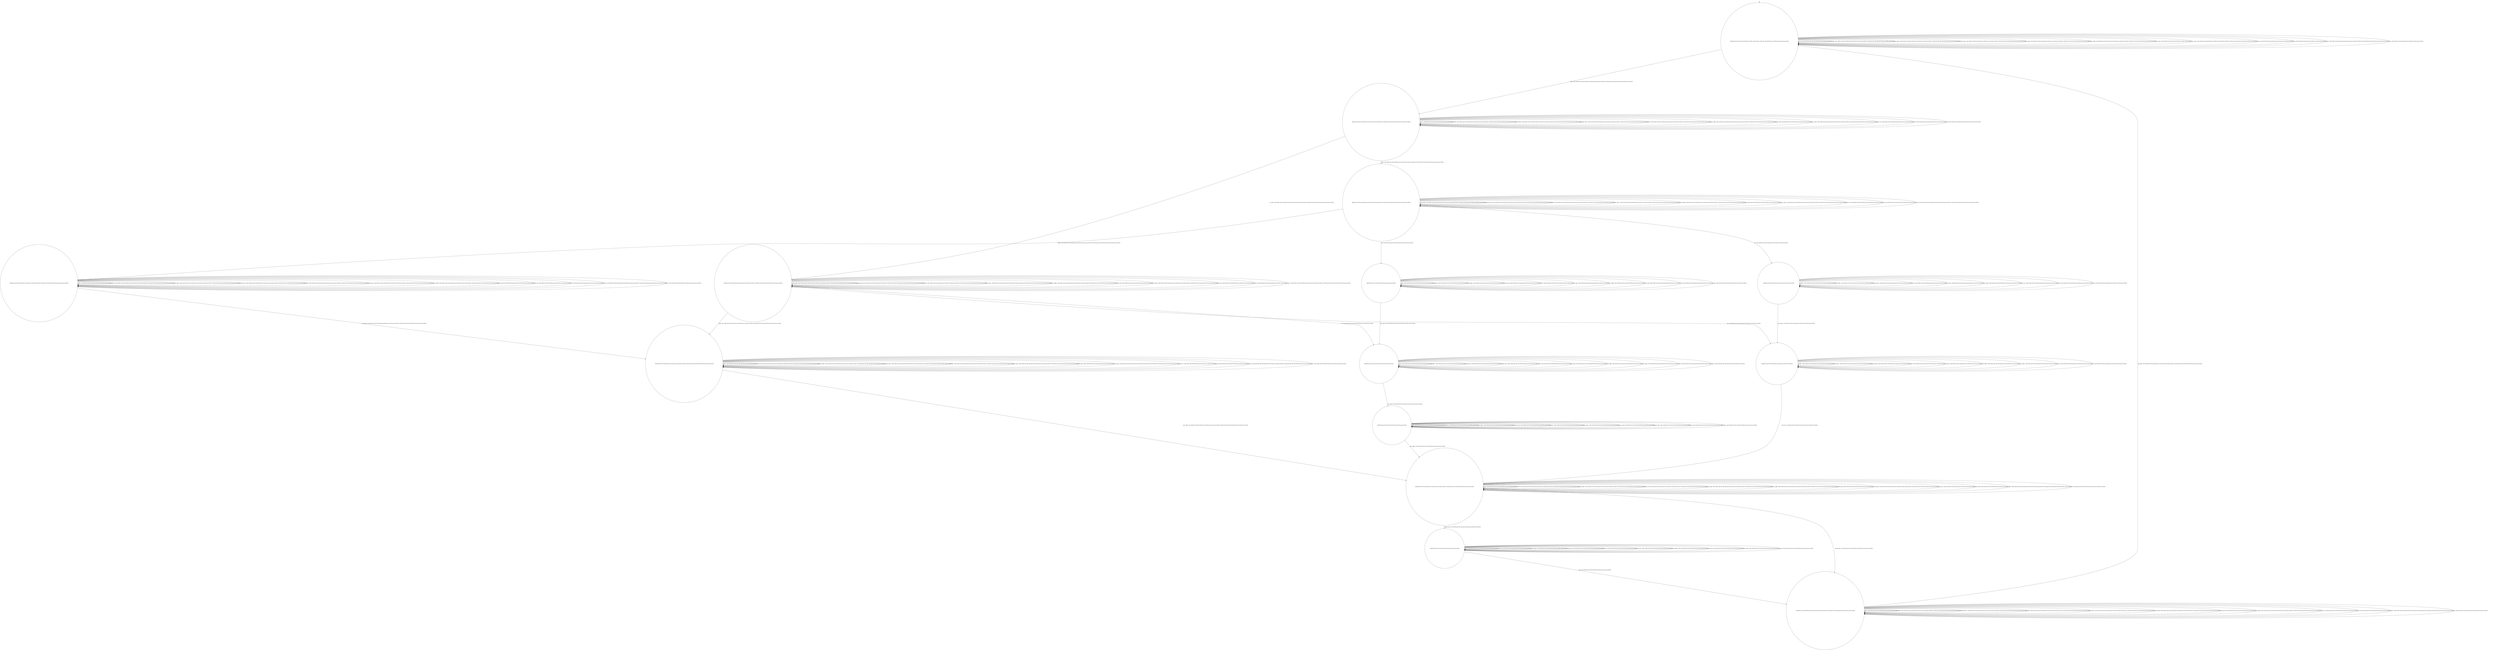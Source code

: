 digraph g {
	edge [lblstyle="above, sloped"];
	s0 [shape="circle" label="0@[((EUR and COF and CAP and TON and not DOL and not TEA) or (DOL and COF and TEA and not TON and not CAP and not EUR))]"];
	s1 [shape="circle" label="1@[((DOL and COF and TEA and not TON and not CAP and not EUR) or (EUR and COF and CAP and TON and not DOL and not TEA))]"];
	s2 [shape="circle" label="2@[((DOL and COF and TEA and not TON and not CAP and not EUR) or (EUR and COF and CAP and TON and not DOL and not TEA))]"];
	s3 [shape="circle" label="3@[((DOL and COF and TEA and not TON and not CAP and not EUR) or (EUR and COF and CAP and TON and not DOL and not TEA))]"];
	s4 [shape="circle" label="4@[((EUR and COF and CAP and TON and not DOL and not TEA))]"];
	s5 [shape="circle" label="5@[((DOL and COF and TEA and not TON and not CAP and not EUR) or (EUR and COF and CAP and TON and not DOL and not TEA))]"];
	s6 [shape="circle" label="6@[((EUR and COF and CAP and TON and not DOL and not TEA))]"];
	s7 [shape="circle" label="7@[((DOL and COF and TEA and not TON and not CAP and not EUR) or (EUR and COF and CAP and TON and not DOL and not TEA))]"];
	s8 [shape="circle" label="8@[((DOL and COF and TEA and not TON and not CAP and not EUR) or (EUR and COF and CAP and TON and not DOL and not TEA))]"];
	s9 [shape="circle" label="9@[((EUR and COF and CAP and TON and not DOL and not TEA))]"];
	s10 [shape="circle" label="10@[((EUR and COF and CAP and TON and not DOL and not TEA))]"];
	s11 [shape="circle" label="11@[((DOL and COF and TEA and not TON and not CAP and not EUR) or (EUR and COF and CAP and TON and not DOL and not TEA))]"];
	s12 [shape="circle" label="12@[((DOL and COF and TEA and not TON and not CAP and not EUR))]"];
	s13 [shape="circle" label="13@[((DOL and COF and TEA and not TON and not CAP and not EUR))]"];
	s0 -> s0 [label="cap / nok() [((EUR and COF and CAP and TON and not DOL and not TEA))]"];
	s0 -> s0 [label="coffee / nok() [((DOL and COF and TEA and not TON and not CAP and not EUR) or (EUR and COF and CAP and TON and not DOL and not TEA))]"];
	s0 -> s0 [label="cup_taken / nok() [((DOL and COF and TEA and not TON and not CAP and not EUR) or (EUR and COF and CAP and TON and not DOL and not TEA))]"];
	s0 -> s0 [label="display_done / nok() [((DOL and COF and TEA and not TON and not CAP and not EUR) or (EUR and COF and CAP and TON and not DOL and not TEA))]"];
	s0 -> s1 [label="dollar / ok() [((DOL and COF and TEA and not TON and not CAP and not EUR) or (EUR and COF and CAP and TON and not DOL and not TEA))]"];
	s0 -> s0 [label="no_sugar / nok() [((DOL and COF and TEA and not TON and not CAP and not EUR) or (EUR and COF and CAP and TON and not DOL and not TEA))]"];
	s0 -> s0 [label="pour_coffee / nok() [((DOL and COF and TEA and not TON and not CAP and not EUR) or (EUR and COF and CAP and TON and not DOL and not TEA))]"];
	s0 -> s0 [label="pour_milk / nok() [((EUR and COF and CAP and TON and not DOL and not TEA))]"];
	s0 -> s0 [label="pour_sugar / nok() [((DOL and COF and TEA and not TON and not CAP and not EUR) or (EUR and COF and CAP and TON and not DOL and not TEA))]"];
	s0 -> s0 [label="pour_tea / nok() [((DOL and COF and TEA and not TON and not CAP and not EUR))]"];
	s0 -> s0 [label="ring / nok() [((EUR and COF and CAP and TON and not DOL and not TEA))]"];
	s0 -> s0 [label="sugar / nok() [((DOL and COF and TEA and not TON and not CAP and not EUR) or (EUR and COF and CAP and TON and not DOL and not TEA))]"];
	s0 -> s0 [label="tea / nok() [((DOL and COF and TEA and not TON and not CAP and not EUR))]"];
	s1 -> s1 [label="cap / nok() [((EUR and COF and CAP and TON and not DOL and not TEA))]"];
	s1 -> s1 [label="coffee / nok() [((DOL and COF and TEA and not TON and not CAP and not EUR) or (EUR and COF and CAP and TON and not DOL and not TEA))]"];
	s1 -> s1 [label="cup_taken / nok() [((DOL and COF and TEA and not TON and not CAP and not EUR) or (EUR and COF and CAP and TON and not DOL and not TEA))]"];
	s1 -> s1 [label="display_done / nok() [((DOL and COF and TEA and not TON and not CAP and not EUR) or (EUR and COF and CAP and TON and not DOL and not TEA))]"];
	s1 -> s1 [label="dollar / nok() [((DOL and COF and TEA and not TON and not CAP and not EUR) or (EUR and COF and CAP and TON and not DOL and not TEA))]"];
	s1 -> s2 [label="no_sugar / ok() [((DOL and COF and TEA and not TON and not CAP and not EUR) or (EUR and COF and CAP and TON and not DOL and not TEA))]"];
	s1 -> s1 [label="pour_coffee / nok() [((DOL and COF and TEA and not TON and not CAP and not EUR) or (EUR and COF and CAP and TON and not DOL and not TEA))]"];
	s1 -> s1 [label="pour_milk / nok() [((EUR and COF and CAP and TON and not DOL and not TEA))]"];
	s1 -> s1 [label="pour_sugar / nok() [((DOL and COF and TEA and not TON and not CAP and not EUR) or (EUR and COF and CAP and TON and not DOL and not TEA))]"];
	s1 -> s1 [label="pour_tea / nok() [((DOL and COF and TEA and not TON and not CAP and not EUR))]"];
	s1 -> s1 [label="ring / nok() [((EUR and COF and CAP and TON and not DOL and not TEA))]"];
	s1 -> s3 [label="sugar / ok() [((DOL and COF and TEA and not TON and not CAP and not EUR) or (EUR and COF and CAP and TON and not DOL and not TEA))]"];
	s1 -> s1 [label="tea / nok() [((DOL and COF and TEA and not TON and not CAP and not EUR))]"];
	s2 -> s6 [label="cap / ok() [((EUR and COF and CAP and TON and not DOL and not TEA))]"];
	s2 -> s7 [label="coffee / ok() [((DOL and COF and TEA and not TON and not CAP and not EUR) or (EUR and COF and CAP and TON and not DOL and not TEA))]"];
	s2 -> s2 [label="cup_taken / nok() [((DOL and COF and TEA and not TON and not CAP and not EUR) or (EUR and COF and CAP and TON and not DOL and not TEA))]"];
	s2 -> s2 [label="display_done / nok() [((DOL and COF and TEA and not TON and not CAP and not EUR) or (EUR and COF and CAP and TON and not DOL and not TEA))]"];
	s2 -> s2 [label="dollar / nok() [((DOL and COF and TEA and not TON and not CAP and not EUR) or (EUR and COF and CAP and TON and not DOL and not TEA))]"];
	s2 -> s2 [label="no_sugar / nok() [((DOL and COF and TEA and not TON and not CAP and not EUR) or (EUR and COF and CAP and TON and not DOL and not TEA))]"];
	s2 -> s2 [label="pour_coffee / nok() [((DOL and COF and TEA and not TON and not CAP and not EUR) or (EUR and COF and CAP and TON and not DOL and not TEA))]"];
	s2 -> s2 [label="pour_milk / nok() [((EUR and COF and CAP and TON and not DOL and not TEA))]"];
	s2 -> s2 [label="pour_sugar / nok() [((DOL and COF and TEA and not TON and not CAP and not EUR) or (EUR and COF and CAP and TON and not DOL and not TEA))]"];
	s2 -> s2 [label="pour_tea / nok() [((DOL and COF and TEA and not TON and not CAP and not EUR))]"];
	s2 -> s2 [label="ring / nok() [((EUR and COF and CAP and TON and not DOL and not TEA))]"];
	s2 -> s2 [label="sugar / void() [((DOL and COF and TEA and not TON and not CAP and not EUR) or (EUR and COF and CAP and TON and not DOL and not TEA))]"];
	s2 -> s13 [label="tea / ok() [((DOL and COF and TEA and not TON and not CAP and not EUR))]"];
	s3 -> s4 [label="cap / ok() [((EUR and COF and CAP and TON and not DOL and not TEA))]"];
	s3 -> s5 [label="coffee / ok() [((DOL and COF and TEA and not TON and not CAP and not EUR) or (EUR and COF and CAP and TON and not DOL and not TEA))]"];
	s3 -> s3 [label="cup_taken / nok() [((DOL and COF and TEA and not TON and not CAP and not EUR) or (EUR and COF and CAP and TON and not DOL and not TEA))]"];
	s3 -> s3 [label="display_done / nok() [((DOL and COF and TEA and not TON and not CAP and not EUR) or (EUR and COF and CAP and TON and not DOL and not TEA))]"];
	s3 -> s3 [label="dollar / nok() [((DOL and COF and TEA and not TON and not CAP and not EUR) or (EUR and COF and CAP and TON and not DOL and not TEA))]"];
	s3 -> s3 [label="no_sugar / void() [((DOL and COF and TEA and not TON and not CAP and not EUR) or (EUR and COF and CAP and TON and not DOL and not TEA))]"];
	s3 -> s3 [label="pour_coffee / nok() [((DOL and COF and TEA and not TON and not CAP and not EUR) or (EUR and COF and CAP and TON and not DOL and not TEA))]"];
	s3 -> s3 [label="pour_milk / nok() [((EUR and COF and CAP and TON and not DOL and not TEA))]"];
	s3 -> s3 [label="pour_sugar / nok() [((DOL and COF and TEA and not TON and not CAP and not EUR) or (EUR and COF and CAP and TON and not DOL and not TEA))]"];
	s3 -> s3 [label="pour_tea / nok() [((DOL and COF and TEA and not TON and not CAP and not EUR))]"];
	s3 -> s3 [label="ring / nok() [((EUR and COF and CAP and TON and not DOL and not TEA))]"];
	s3 -> s3 [label="sugar / nok() [((DOL and COF and TEA and not TON and not CAP and not EUR) or (EUR and COF and CAP and TON and not DOL and not TEA))]"];
	s3 -> s12 [label="tea / ok() [((DOL and COF and TEA and not TON and not CAP and not EUR))]"];
	s4 -> s4 [label="cap / nok() [((EUR and COF and CAP and TON and not DOL and not TEA))]"];
	s4 -> s4 [label="coffee / void() [((EUR and COF and CAP and TON and not DOL and not TEA))]"];
	s4 -> s4 [label="cup_taken / nok() [((EUR and COF and CAP and TON and not DOL and not TEA))]"];
	s4 -> s4 [label="display_done / nok() [((EUR and COF and CAP and TON and not DOL and not TEA))]"];
	s4 -> s4 [label="dollar / nok() [((EUR and COF and CAP and TON and not DOL and not TEA))]"];
	s4 -> s4 [label="no_sugar / nok() [((EUR and COF and CAP and TON and not DOL and not TEA))]"];
	s4 -> s4 [label="pour_coffee / nok() [((EUR and COF and CAP and TON and not DOL and not TEA))]"];
	s4 -> s4 [label="pour_milk / nok() [((EUR and COF and CAP and TON and not DOL and not TEA))]"];
	s4 -> s6 [label="pour_sugar / ok() [((EUR and COF and CAP and TON and not DOL and not TEA))]"];
	s4 -> s4 [label="ring / nok() [((EUR and COF and CAP and TON and not DOL and not TEA))]"];
	s4 -> s4 [label="sugar / nok() [((EUR and COF and CAP and TON and not DOL and not TEA))]"];
	s5 -> s5 [label="cap / void() [((EUR and COF and CAP and TON and not DOL and not TEA))]"];
	s5 -> s5 [label="coffee / nok() [((DOL and COF and TEA and not TON and not CAP and not EUR) or (EUR and COF and CAP and TON and not DOL and not TEA))]"];
	s5 -> s5 [label="cup_taken / nok() [((DOL and COF and TEA and not TON and not CAP and not EUR) or (EUR and COF and CAP and TON and not DOL and not TEA))]"];
	s5 -> s5 [label="display_done / nok() [((DOL and COF and TEA and not TON and not CAP and not EUR) or (EUR and COF and CAP and TON and not DOL and not TEA))]"];
	s5 -> s5 [label="dollar / nok() [((DOL and COF and TEA and not TON and not CAP and not EUR) or (EUR and COF and CAP and TON and not DOL and not TEA))]"];
	s5 -> s5 [label="no_sugar / nok() [((DOL and COF and TEA and not TON and not CAP and not EUR) or (EUR and COF and CAP and TON and not DOL and not TEA))]"];
	s5 -> s5 [label="pour_coffee / nok() [((DOL and COF and TEA and not TON and not CAP and not EUR) or (EUR and COF and CAP and TON and not DOL and not TEA))]"];
	s5 -> s5 [label="pour_milk / nok() [((EUR and COF and CAP and TON and not DOL and not TEA))]"];
	s5 -> s7 [label="pour_sugar / ok() [((DOL and COF and TEA and not TON and not CAP and not EUR) or (EUR and COF and CAP and TON and not DOL and not TEA))]"];
	s5 -> s5 [label="pour_tea / nok() [((DOL and COF and TEA and not TON and not CAP and not EUR))]"];
	s5 -> s5 [label="ring / nok() [((EUR and COF and CAP and TON and not DOL and not TEA))]"];
	s5 -> s5 [label="sugar / nok() [((DOL and COF and TEA and not TON and not CAP and not EUR) or (EUR and COF and CAP and TON and not DOL and not TEA))]"];
	s5 -> s5 [label="tea / void() [((DOL and COF and TEA and not TON and not CAP and not EUR))]"];
	s6 -> s6 [label="cap / nok() [((EUR and COF and CAP and TON and not DOL and not TEA))]"];
	s6 -> s6 [label="coffee / void() [((EUR and COF and CAP and TON and not DOL and not TEA))]"];
	s6 -> s6 [label="cup_taken / nok() [((EUR and COF and CAP and TON and not DOL and not TEA))]"];
	s6 -> s6 [label="display_done / nok() [((EUR and COF and CAP and TON and not DOL and not TEA))]"];
	s6 -> s6 [label="dollar / nok() [((EUR and COF and CAP and TON and not DOL and not TEA))]"];
	s6 -> s6 [label="no_sugar / nok() [((EUR and COF and CAP and TON and not DOL and not TEA))]"];
	s6 -> s6 [label="pour_coffee / nok() [((EUR and COF and CAP and TON and not DOL and not TEA))]"];
	s6 -> s9 [label="pour_milk / ok() [((EUR and COF and CAP and TON and not DOL and not TEA))]"];
	s6 -> s6 [label="pour_sugar / nok() [((EUR and COF and CAP and TON and not DOL and not TEA))]"];
	s6 -> s6 [label="ring / nok() [((EUR and COF and CAP and TON and not DOL and not TEA))]"];
	s6 -> s6 [label="sugar / nok() [((EUR and COF and CAP and TON and not DOL and not TEA))]"];
	s7 -> s7 [label="cap / void() [((EUR and COF and CAP and TON and not DOL and not TEA))]"];
	s7 -> s7 [label="coffee / nok() [((DOL and COF and TEA and not TON and not CAP and not EUR) or (EUR and COF and CAP and TON and not DOL and not TEA))]"];
	s7 -> s7 [label="cup_taken / nok() [((DOL and COF and TEA and not TON and not CAP and not EUR) or (EUR and COF and CAP and TON and not DOL and not TEA))]"];
	s7 -> s7 [label="display_done / nok() [((DOL and COF and TEA and not TON and not CAP and not EUR) or (EUR and COF and CAP and TON and not DOL and not TEA))]"];
	s7 -> s7 [label="dollar / nok() [((DOL and COF and TEA and not TON and not CAP and not EUR) or (EUR and COF and CAP and TON and not DOL and not TEA))]"];
	s7 -> s7 [label="no_sugar / nok() [((DOL and COF and TEA and not TON and not CAP and not EUR) or (EUR and COF and CAP and TON and not DOL and not TEA))]"];
	s7 -> s8 [label="pour_coffee / ok() [((DOL and COF and TEA and not TON and not CAP and not EUR) or (EUR and COF and CAP and TON and not DOL and not TEA))]"];
	s7 -> s7 [label="pour_milk / nok() [((EUR and COF and CAP and TON and not DOL and not TEA))]"];
	s7 -> s7 [label="pour_sugar / nok() [((DOL and COF and TEA and not TON and not CAP and not EUR) or (EUR and COF and CAP and TON and not DOL and not TEA))]"];
	s7 -> s7 [label="pour_tea / nok() [((DOL and COF and TEA and not TON and not CAP and not EUR))]"];
	s7 -> s7 [label="ring / nok() [((EUR and COF and CAP and TON and not DOL and not TEA))]"];
	s7 -> s7 [label="sugar / nok() [((DOL and COF and TEA and not TON and not CAP and not EUR) or (EUR and COF and CAP and TON and not DOL and not TEA))]"];
	s7 -> s7 [label="tea / void() [((DOL and COF and TEA and not TON and not CAP and not EUR))]"];
	s8 -> s8 [label="cap / nok() [((EUR and COF and CAP and TON and not DOL and not TEA))]"];
	s8 -> s8 [label="coffee / nok() [((DOL and COF and TEA and not TON and not CAP and not EUR) or (EUR and COF and CAP and TON and not DOL and not TEA))]"];
	s8 -> s8 [label="cup_taken / nok() [((DOL and COF and TEA and not TON and not CAP and not EUR) or (EUR and COF and CAP and TON and not DOL and not TEA))]"];
	s8 -> s10 [label="display_done / ok() [((EUR and COF and CAP and TON and not DOL and not TEA))]"];
	s8 -> s11 [label="display_done / ok() [((DOL and COF and TEA and not TON and not CAP and not EUR))]"];
	s8 -> s8 [label="dollar / nok() [((DOL and COF and TEA and not TON and not CAP and not EUR) or (EUR and COF and CAP and TON and not DOL and not TEA))]"];
	s8 -> s8 [label="no_sugar / nok() [((DOL and COF and TEA and not TON and not CAP and not EUR) or (EUR and COF and CAP and TON and not DOL and not TEA))]"];
	s8 -> s8 [label="pour_coffee / nok() [((DOL and COF and TEA and not TON and not CAP and not EUR) or (EUR and COF and CAP and TON and not DOL and not TEA))]"];
	s8 -> s8 [label="pour_milk / nok() [((EUR and COF and CAP and TON and not DOL and not TEA))]"];
	s8 -> s8 [label="pour_sugar / nok() [((DOL and COF and TEA and not TON and not CAP and not EUR) or (EUR and COF and CAP and TON and not DOL and not TEA))]"];
	s8 -> s8 [label="pour_tea / nok() [((DOL and COF and TEA and not TON and not CAP and not EUR))]"];
	s8 -> s8 [label="ring / nok() [((EUR and COF and CAP and TON and not DOL and not TEA))]"];
	s8 -> s8 [label="sugar / nok() [((DOL and COF and TEA and not TON and not CAP and not EUR) or (EUR and COF and CAP and TON and not DOL and not TEA))]"];
	s8 -> s8 [label="tea / nok() [((DOL and COF and TEA and not TON and not CAP and not EUR))]"];
	s9 -> s9 [label="cap / nok() [((EUR and COF and CAP and TON and not DOL and not TEA))]"];
	s9 -> s9 [label="coffee / nok() [((EUR and COF and CAP and TON and not DOL and not TEA))]"];
	s9 -> s9 [label="cup_taken / nok() [((EUR and COF and CAP and TON and not DOL and not TEA))]"];
	s9 -> s9 [label="display_done / nok() [((EUR and COF and CAP and TON and not DOL and not TEA))]"];
	s9 -> s9 [label="dollar / nok() [((EUR and COF and CAP and TON and not DOL and not TEA))]"];
	s9 -> s9 [label="no_sugar / nok() [((EUR and COF and CAP and TON and not DOL and not TEA))]"];
	s9 -> s8 [label="pour_coffee / ok() [((EUR and COF and CAP and TON and not DOL and not TEA))]"];
	s9 -> s9 [label="pour_milk / nok() [((EUR and COF and CAP and TON and not DOL and not TEA))]"];
	s9 -> s9 [label="pour_sugar / nok() [((EUR and COF and CAP and TON and not DOL and not TEA))]"];
	s9 -> s9 [label="ring / nok() [((EUR and COF and CAP and TON and not DOL and not TEA))]"];
	s9 -> s9 [label="sugar / nok() [((EUR and COF and CAP and TON and not DOL and not TEA))]"];
	s10 -> s10 [label="cap / nok() [((EUR and COF and CAP and TON and not DOL and not TEA))]"];
	s10 -> s10 [label="coffee / nok() [((EUR and COF and CAP and TON and not DOL and not TEA))]"];
	s10 -> s10 [label="cup_taken / nok() [((EUR and COF and CAP and TON and not DOL and not TEA))]"];
	s10 -> s10 [label="display_done / nok() [((EUR and COF and CAP and TON and not DOL and not TEA))]"];
	s10 -> s10 [label="dollar / nok() [((EUR and COF and CAP and TON and not DOL and not TEA))]"];
	s10 -> s10 [label="no_sugar / nok() [((EUR and COF and CAP and TON and not DOL and not TEA))]"];
	s10 -> s10 [label="pour_coffee / nok() [((EUR and COF and CAP and TON and not DOL and not TEA))]"];
	s10 -> s10 [label="pour_milk / nok() [((EUR and COF and CAP and TON and not DOL and not TEA))]"];
	s10 -> s10 [label="pour_sugar / nok() [((EUR and COF and CAP and TON and not DOL and not TEA))]"];
	s10 -> s11 [label="ring / ok() [((EUR and COF and CAP and TON and not DOL and not TEA))]"];
	s10 -> s10 [label="sugar / nok() [((EUR and COF and CAP and TON and not DOL and not TEA))]"];
	s11 -> s11 [label="cap / nok() [((EUR and COF and CAP and TON and not DOL and not TEA))]"];
	s11 -> s11 [label="coffee / nok() [((DOL and COF and TEA and not TON and not CAP and not EUR) or (EUR and COF and CAP and TON and not DOL and not TEA))]"];
	s11 -> s0 [label="cup_taken / ok() [((DOL and COF and TEA and not TON and not CAP and not EUR) or (EUR and COF and CAP and TON and not DOL and not TEA))]"];
	s11 -> s11 [label="display_done / nok() [((DOL and COF and TEA and not TON and not CAP and not EUR) or (EUR and COF and CAP and TON and not DOL and not TEA))]"];
	s11 -> s11 [label="dollar / nok() [((DOL and COF and TEA and not TON and not CAP and not EUR) or (EUR and COF and CAP and TON and not DOL and not TEA))]"];
	s11 -> s11 [label="no_sugar / nok() [((DOL and COF and TEA and not TON and not CAP and not EUR) or (EUR and COF and CAP and TON and not DOL and not TEA))]"];
	s11 -> s11 [label="pour_coffee / nok() [((DOL and COF and TEA and not TON and not CAP and not EUR) or (EUR and COF and CAP and TON and not DOL and not TEA))]"];
	s11 -> s11 [label="pour_milk / nok() [((EUR and COF and CAP and TON and not DOL and not TEA))]"];
	s11 -> s11 [label="pour_sugar / nok() [((DOL and COF and TEA and not TON and not CAP and not EUR) or (EUR and COF and CAP and TON and not DOL and not TEA))]"];
	s11 -> s11 [label="pour_tea / nok() [((DOL and COF and TEA and not TON and not CAP and not EUR))]"];
	s11 -> s11 [label="ring / nok() [((EUR and COF and CAP and TON and not DOL and not TEA))]"];
	s11 -> s11 [label="sugar / nok() [((DOL and COF and TEA and not TON and not CAP and not EUR) or (EUR and COF and CAP and TON and not DOL and not TEA))]"];
	s11 -> s11 [label="tea / nok() [((DOL and COF and TEA and not TON and not CAP and not EUR))]"];
	s12 -> s12 [label="coffee / void() [((DOL and COF and TEA and not TON and not CAP and not EUR))]"];
	s12 -> s12 [label="cup_taken / nok() [((DOL and COF and TEA and not TON and not CAP and not EUR))]"];
	s12 -> s12 [label="display_done / nok() [((DOL and COF and TEA and not TON and not CAP and not EUR))]"];
	s12 -> s12 [label="dollar / nok() [((DOL and COF and TEA and not TON and not CAP and not EUR))]"];
	s12 -> s12 [label="no_sugar / nok() [((DOL and COF and TEA and not TON and not CAP and not EUR))]"];
	s12 -> s12 [label="pour_coffee / nok() [((DOL and COF and TEA and not TON and not CAP and not EUR))]"];
	s12 -> s13 [label="pour_sugar / ok() [((DOL and COF and TEA and not TON and not CAP and not EUR))]"];
	s12 -> s12 [label="pour_tea / nok() [((DOL and COF and TEA and not TON and not CAP and not EUR))]"];
	s12 -> s12 [label="sugar / nok() [((DOL and COF and TEA and not TON and not CAP and not EUR))]"];
	s12 -> s12 [label="tea / nok() [((DOL and COF and TEA and not TON and not CAP and not EUR))]"];
	s13 -> s13 [label="coffee / void() [((DOL and COF and TEA and not TON and not CAP and not EUR))]"];
	s13 -> s13 [label="cup_taken / nok() [((DOL and COF and TEA and not TON and not CAP and not EUR))]"];
	s13 -> s13 [label="display_done / nok() [((DOL and COF and TEA and not TON and not CAP and not EUR))]"];
	s13 -> s13 [label="dollar / nok() [((DOL and COF and TEA and not TON and not CAP and not EUR))]"];
	s13 -> s13 [label="no_sugar / nok() [((DOL and COF and TEA and not TON and not CAP and not EUR))]"];
	s13 -> s13 [label="pour_coffee / nok() [((DOL and COF and TEA and not TON and not CAP and not EUR))]"];
	s13 -> s13 [label="pour_sugar / nok() [((DOL and COF and TEA and not TON and not CAP and not EUR))]"];
	s13 -> s8 [label="pour_tea / ok() [((DOL and COF and TEA and not TON and not CAP and not EUR))]"];
	s13 -> s13 [label="sugar / nok() [((DOL and COF and TEA and not TON and not CAP and not EUR))]"];
	s13 -> s13 [label="tea / nok() [((DOL and COF and TEA and not TON and not CAP and not EUR))]"];
	__start0 [label="" shape="none" width="0" height="0"];
	__start0 -> s0;
}